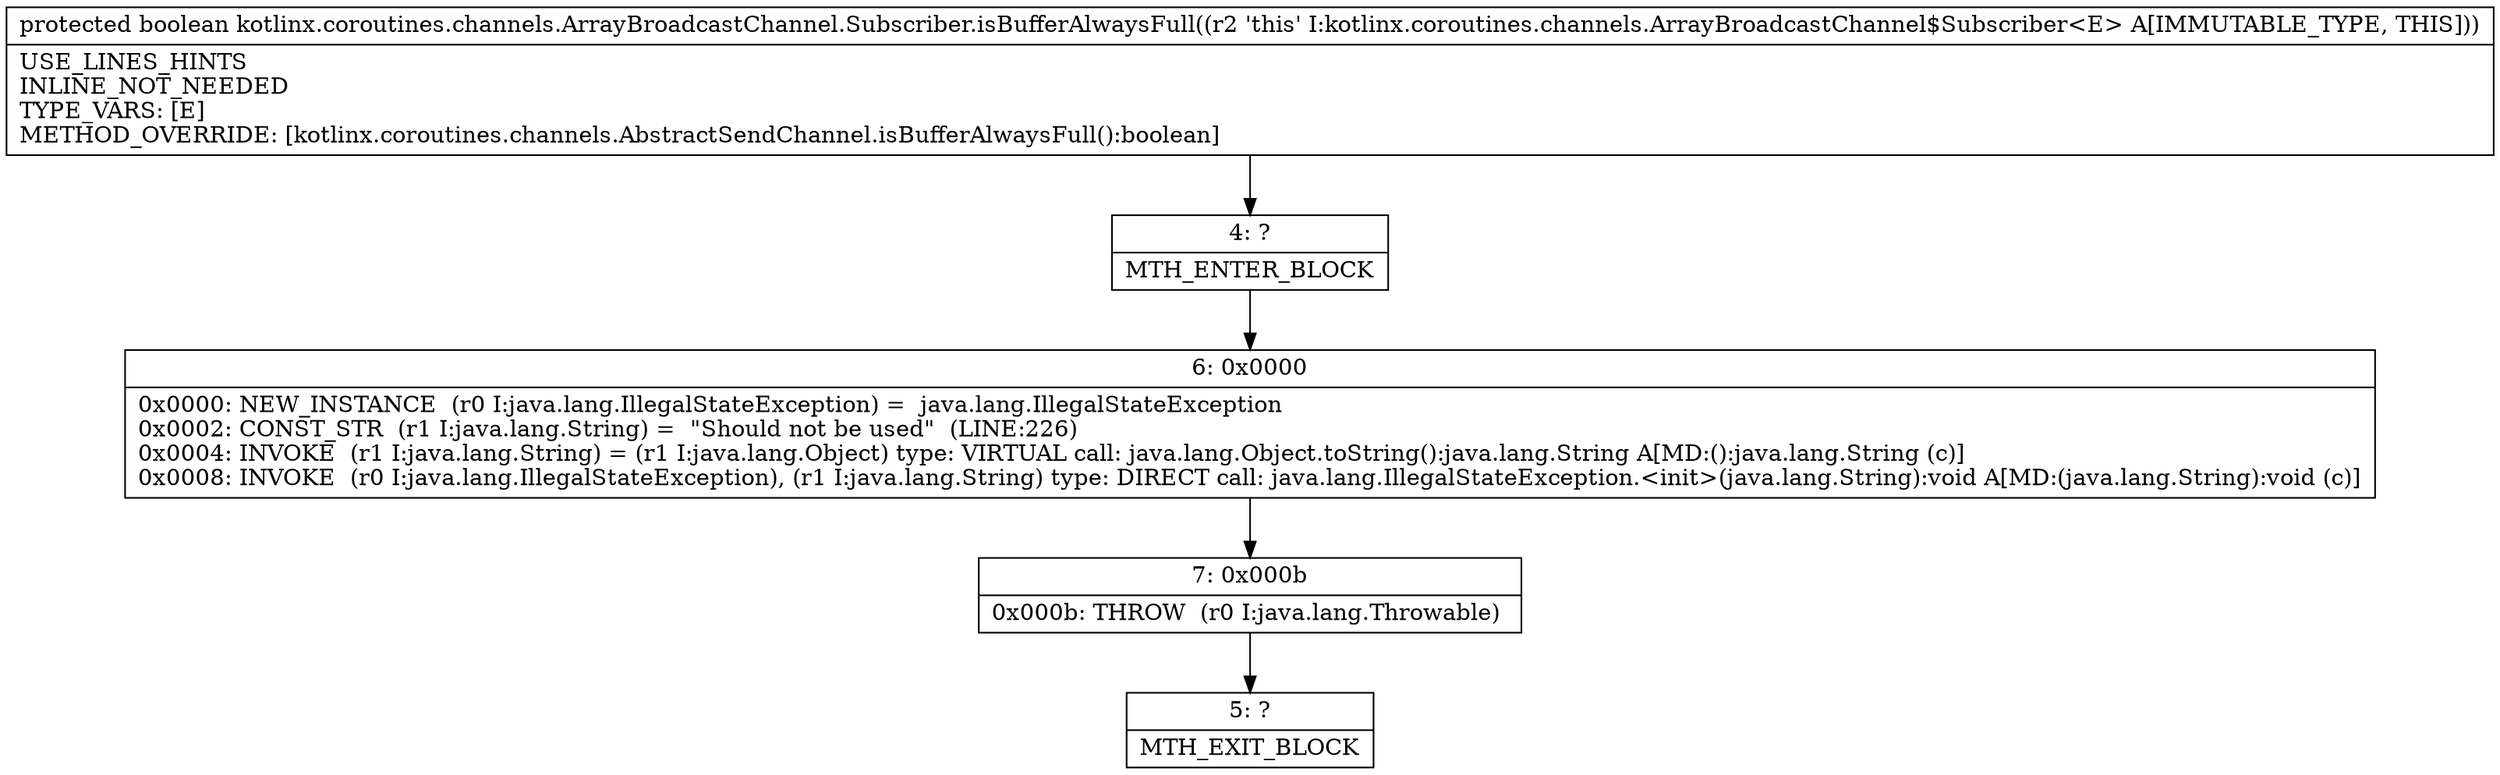 digraph "CFG forkotlinx.coroutines.channels.ArrayBroadcastChannel.Subscriber.isBufferAlwaysFull()Z" {
Node_4 [shape=record,label="{4\:\ ?|MTH_ENTER_BLOCK\l}"];
Node_6 [shape=record,label="{6\:\ 0x0000|0x0000: NEW_INSTANCE  (r0 I:java.lang.IllegalStateException) =  java.lang.IllegalStateException \l0x0002: CONST_STR  (r1 I:java.lang.String) =  \"Should not be used\"  (LINE:226)\l0x0004: INVOKE  (r1 I:java.lang.String) = (r1 I:java.lang.Object) type: VIRTUAL call: java.lang.Object.toString():java.lang.String A[MD:():java.lang.String (c)]\l0x0008: INVOKE  (r0 I:java.lang.IllegalStateException), (r1 I:java.lang.String) type: DIRECT call: java.lang.IllegalStateException.\<init\>(java.lang.String):void A[MD:(java.lang.String):void (c)]\l}"];
Node_7 [shape=record,label="{7\:\ 0x000b|0x000b: THROW  (r0 I:java.lang.Throwable) \l}"];
Node_5 [shape=record,label="{5\:\ ?|MTH_EXIT_BLOCK\l}"];
MethodNode[shape=record,label="{protected boolean kotlinx.coroutines.channels.ArrayBroadcastChannel.Subscriber.isBufferAlwaysFull((r2 'this' I:kotlinx.coroutines.channels.ArrayBroadcastChannel$Subscriber\<E\> A[IMMUTABLE_TYPE, THIS]))  | USE_LINES_HINTS\lINLINE_NOT_NEEDED\lTYPE_VARS: [E]\lMETHOD_OVERRIDE: [kotlinx.coroutines.channels.AbstractSendChannel.isBufferAlwaysFull():boolean]\l}"];
MethodNode -> Node_4;Node_4 -> Node_6;
Node_6 -> Node_7;
Node_7 -> Node_5;
}

